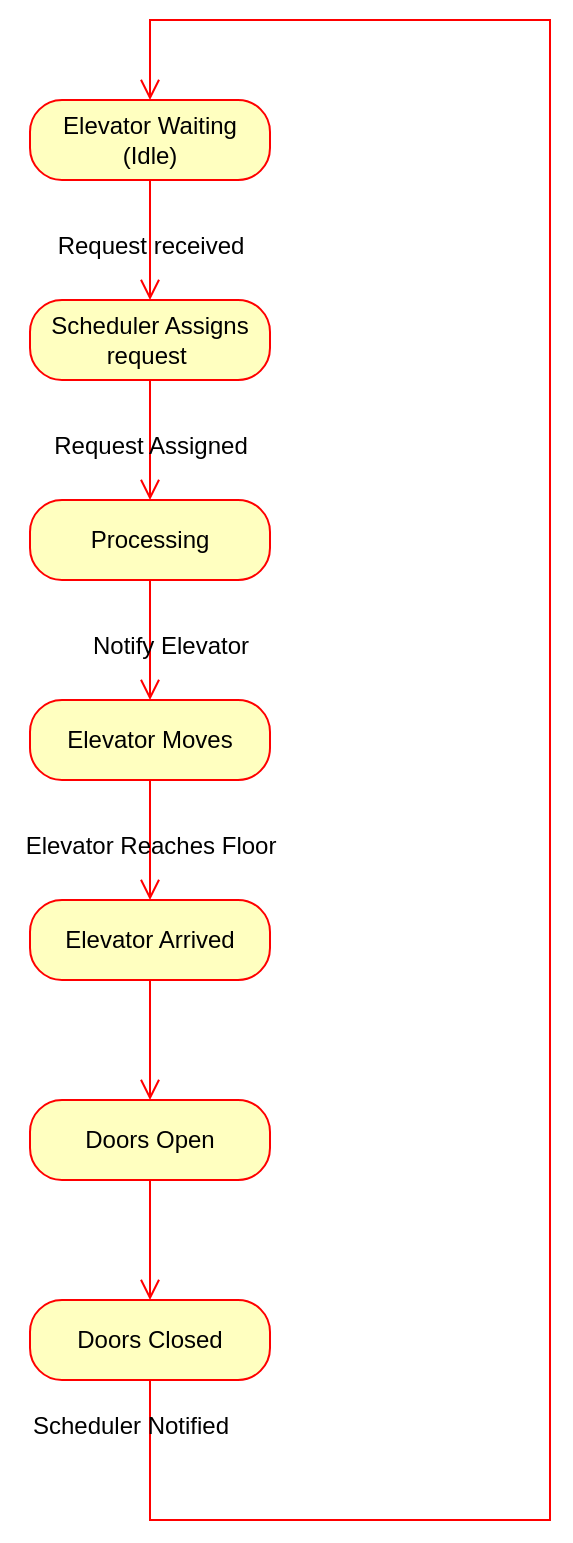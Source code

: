 <mxfile version="26.0.16">
  <diagram name="Page-1" id="0783ab3e-0a74-02c8-0abd-f7b4e66b4bec">
    <mxGraphModel dx="712" dy="737" grid="1" gridSize="10" guides="1" tooltips="1" connect="1" arrows="1" fold="1" page="1" pageScale="1" pageWidth="850" pageHeight="1100" background="none" math="0" shadow="0">
      <root>
        <mxCell id="0" />
        <mxCell id="1" parent="0" />
        <mxCell id="XniBkfv1NorbA3q9Wual-1" value="Elevator Waiting&lt;div&gt;(Idle)&lt;/div&gt;" style="rounded=1;whiteSpace=wrap;html=1;arcSize=40;fontColor=#000000;fillColor=#ffffc0;strokeColor=#ff0000;" vertex="1" parent="1">
          <mxGeometry x="300" y="80" width="120" height="40" as="geometry" />
        </mxCell>
        <mxCell id="XniBkfv1NorbA3q9Wual-2" value="" style="edgeStyle=orthogonalEdgeStyle;html=1;verticalAlign=bottom;endArrow=open;endSize=8;strokeColor=#ff0000;rounded=0;" edge="1" source="XniBkfv1NorbA3q9Wual-1" parent="1">
          <mxGeometry relative="1" as="geometry">
            <mxPoint x="360" y="180" as="targetPoint" />
          </mxGeometry>
        </mxCell>
        <mxCell id="XniBkfv1NorbA3q9Wual-3" value="Scheduler Assigns request&amp;nbsp;" style="rounded=1;whiteSpace=wrap;html=1;arcSize=40;fontColor=#000000;fillColor=#ffffc0;strokeColor=#ff0000;" vertex="1" parent="1">
          <mxGeometry x="300" y="180" width="120" height="40" as="geometry" />
        </mxCell>
        <mxCell id="XniBkfv1NorbA3q9Wual-4" value="" style="edgeStyle=orthogonalEdgeStyle;html=1;verticalAlign=bottom;endArrow=open;endSize=8;strokeColor=#ff0000;rounded=0;" edge="1" parent="1" source="XniBkfv1NorbA3q9Wual-3">
          <mxGeometry relative="1" as="geometry">
            <mxPoint x="360" y="280" as="targetPoint" />
          </mxGeometry>
        </mxCell>
        <mxCell id="XniBkfv1NorbA3q9Wual-5" value="Processing" style="rounded=1;whiteSpace=wrap;html=1;arcSize=40;fontColor=#000000;fillColor=#ffffc0;strokeColor=#ff0000;" vertex="1" parent="1">
          <mxGeometry x="300" y="280" width="120" height="40" as="geometry" />
        </mxCell>
        <mxCell id="XniBkfv1NorbA3q9Wual-6" value="" style="edgeStyle=orthogonalEdgeStyle;html=1;verticalAlign=bottom;endArrow=open;endSize=8;strokeColor=#ff0000;rounded=0;" edge="1" parent="1" source="XniBkfv1NorbA3q9Wual-5">
          <mxGeometry relative="1" as="geometry">
            <mxPoint x="360" y="380" as="targetPoint" />
          </mxGeometry>
        </mxCell>
        <mxCell id="XniBkfv1NorbA3q9Wual-7" value="Elevator Moves" style="rounded=1;whiteSpace=wrap;html=1;arcSize=40;fontColor=#000000;fillColor=#ffffc0;strokeColor=#ff0000;" vertex="1" parent="1">
          <mxGeometry x="300" y="380" width="120" height="40" as="geometry" />
        </mxCell>
        <mxCell id="XniBkfv1NorbA3q9Wual-8" value="" style="edgeStyle=orthogonalEdgeStyle;html=1;verticalAlign=bottom;endArrow=open;endSize=8;strokeColor=#ff0000;rounded=0;" edge="1" parent="1" source="XniBkfv1NorbA3q9Wual-7">
          <mxGeometry relative="1" as="geometry">
            <mxPoint x="360" y="480" as="targetPoint" />
          </mxGeometry>
        </mxCell>
        <mxCell id="XniBkfv1NorbA3q9Wual-9" value="Elevator Arrived" style="rounded=1;whiteSpace=wrap;html=1;arcSize=40;fontColor=#000000;fillColor=#ffffc0;strokeColor=#ff0000;" vertex="1" parent="1">
          <mxGeometry x="300" y="480" width="120" height="40" as="geometry" />
        </mxCell>
        <mxCell id="XniBkfv1NorbA3q9Wual-10" value="" style="edgeStyle=orthogonalEdgeStyle;html=1;verticalAlign=bottom;endArrow=open;endSize=8;strokeColor=#ff0000;rounded=0;" edge="1" parent="1" source="XniBkfv1NorbA3q9Wual-9">
          <mxGeometry relative="1" as="geometry">
            <mxPoint x="360" y="580" as="targetPoint" />
          </mxGeometry>
        </mxCell>
        <mxCell id="XniBkfv1NorbA3q9Wual-11" value="Doors Open" style="rounded=1;whiteSpace=wrap;html=1;arcSize=40;fontColor=#000000;fillColor=#ffffc0;strokeColor=#ff0000;" vertex="1" parent="1">
          <mxGeometry x="300" y="580" width="120" height="40" as="geometry" />
        </mxCell>
        <mxCell id="XniBkfv1NorbA3q9Wual-12" value="" style="edgeStyle=orthogonalEdgeStyle;html=1;verticalAlign=bottom;endArrow=open;endSize=8;strokeColor=#ff0000;rounded=0;" edge="1" parent="1" source="XniBkfv1NorbA3q9Wual-11">
          <mxGeometry relative="1" as="geometry">
            <mxPoint x="360" y="680" as="targetPoint" />
          </mxGeometry>
        </mxCell>
        <mxCell id="XniBkfv1NorbA3q9Wual-13" value="Doors Closed" style="rounded=1;whiteSpace=wrap;html=1;arcSize=40;fontColor=#000000;fillColor=#ffffc0;strokeColor=#ff0000;" vertex="1" parent="1">
          <mxGeometry x="300" y="680" width="120" height="40" as="geometry" />
        </mxCell>
        <mxCell id="XniBkfv1NorbA3q9Wual-14" value="" style="edgeStyle=orthogonalEdgeStyle;html=1;verticalAlign=bottom;endArrow=open;endSize=8;strokeColor=#ff0000;rounded=0;entryX=0.5;entryY=0;entryDx=0;entryDy=0;" edge="1" parent="1" source="XniBkfv1NorbA3q9Wual-13" target="XniBkfv1NorbA3q9Wual-1">
          <mxGeometry relative="1" as="geometry">
            <mxPoint x="520" y="40" as="targetPoint" />
            <Array as="points">
              <mxPoint x="360" y="790" />
              <mxPoint x="560" y="790" />
              <mxPoint x="560" y="40" />
              <mxPoint x="360" y="40" />
            </Array>
          </mxGeometry>
        </mxCell>
        <mxCell id="XniBkfv1NorbA3q9Wual-15" value="Request received" style="text;html=1;align=center;verticalAlign=middle;resizable=0;points=[];autosize=1;strokeColor=none;fillColor=none;" vertex="1" parent="1">
          <mxGeometry x="300" y="138" width="120" height="30" as="geometry" />
        </mxCell>
        <mxCell id="XniBkfv1NorbA3q9Wual-17" value="Request Assigned" style="text;html=1;align=center;verticalAlign=middle;resizable=0;points=[];autosize=1;strokeColor=none;fillColor=none;" vertex="1" parent="1">
          <mxGeometry x="300" y="238" width="120" height="30" as="geometry" />
        </mxCell>
        <mxCell id="XniBkfv1NorbA3q9Wual-18" value="Notify Elevator" style="text;html=1;align=center;verticalAlign=middle;resizable=0;points=[];autosize=1;strokeColor=none;fillColor=none;" vertex="1" parent="1">
          <mxGeometry x="320" y="338" width="100" height="30" as="geometry" />
        </mxCell>
        <mxCell id="XniBkfv1NorbA3q9Wual-19" value="Elevator Reaches Floor" style="text;html=1;align=center;verticalAlign=middle;resizable=0;points=[];autosize=1;strokeColor=none;fillColor=none;" vertex="1" parent="1">
          <mxGeometry x="285" y="438" width="150" height="30" as="geometry" />
        </mxCell>
        <mxCell id="XniBkfv1NorbA3q9Wual-20" value="Scheduler Notified" style="text;html=1;align=center;verticalAlign=middle;resizable=0;points=[];autosize=1;strokeColor=none;fillColor=none;" vertex="1" parent="1">
          <mxGeometry x="290" y="728" width="120" height="30" as="geometry" />
        </mxCell>
      </root>
    </mxGraphModel>
  </diagram>
</mxfile>
